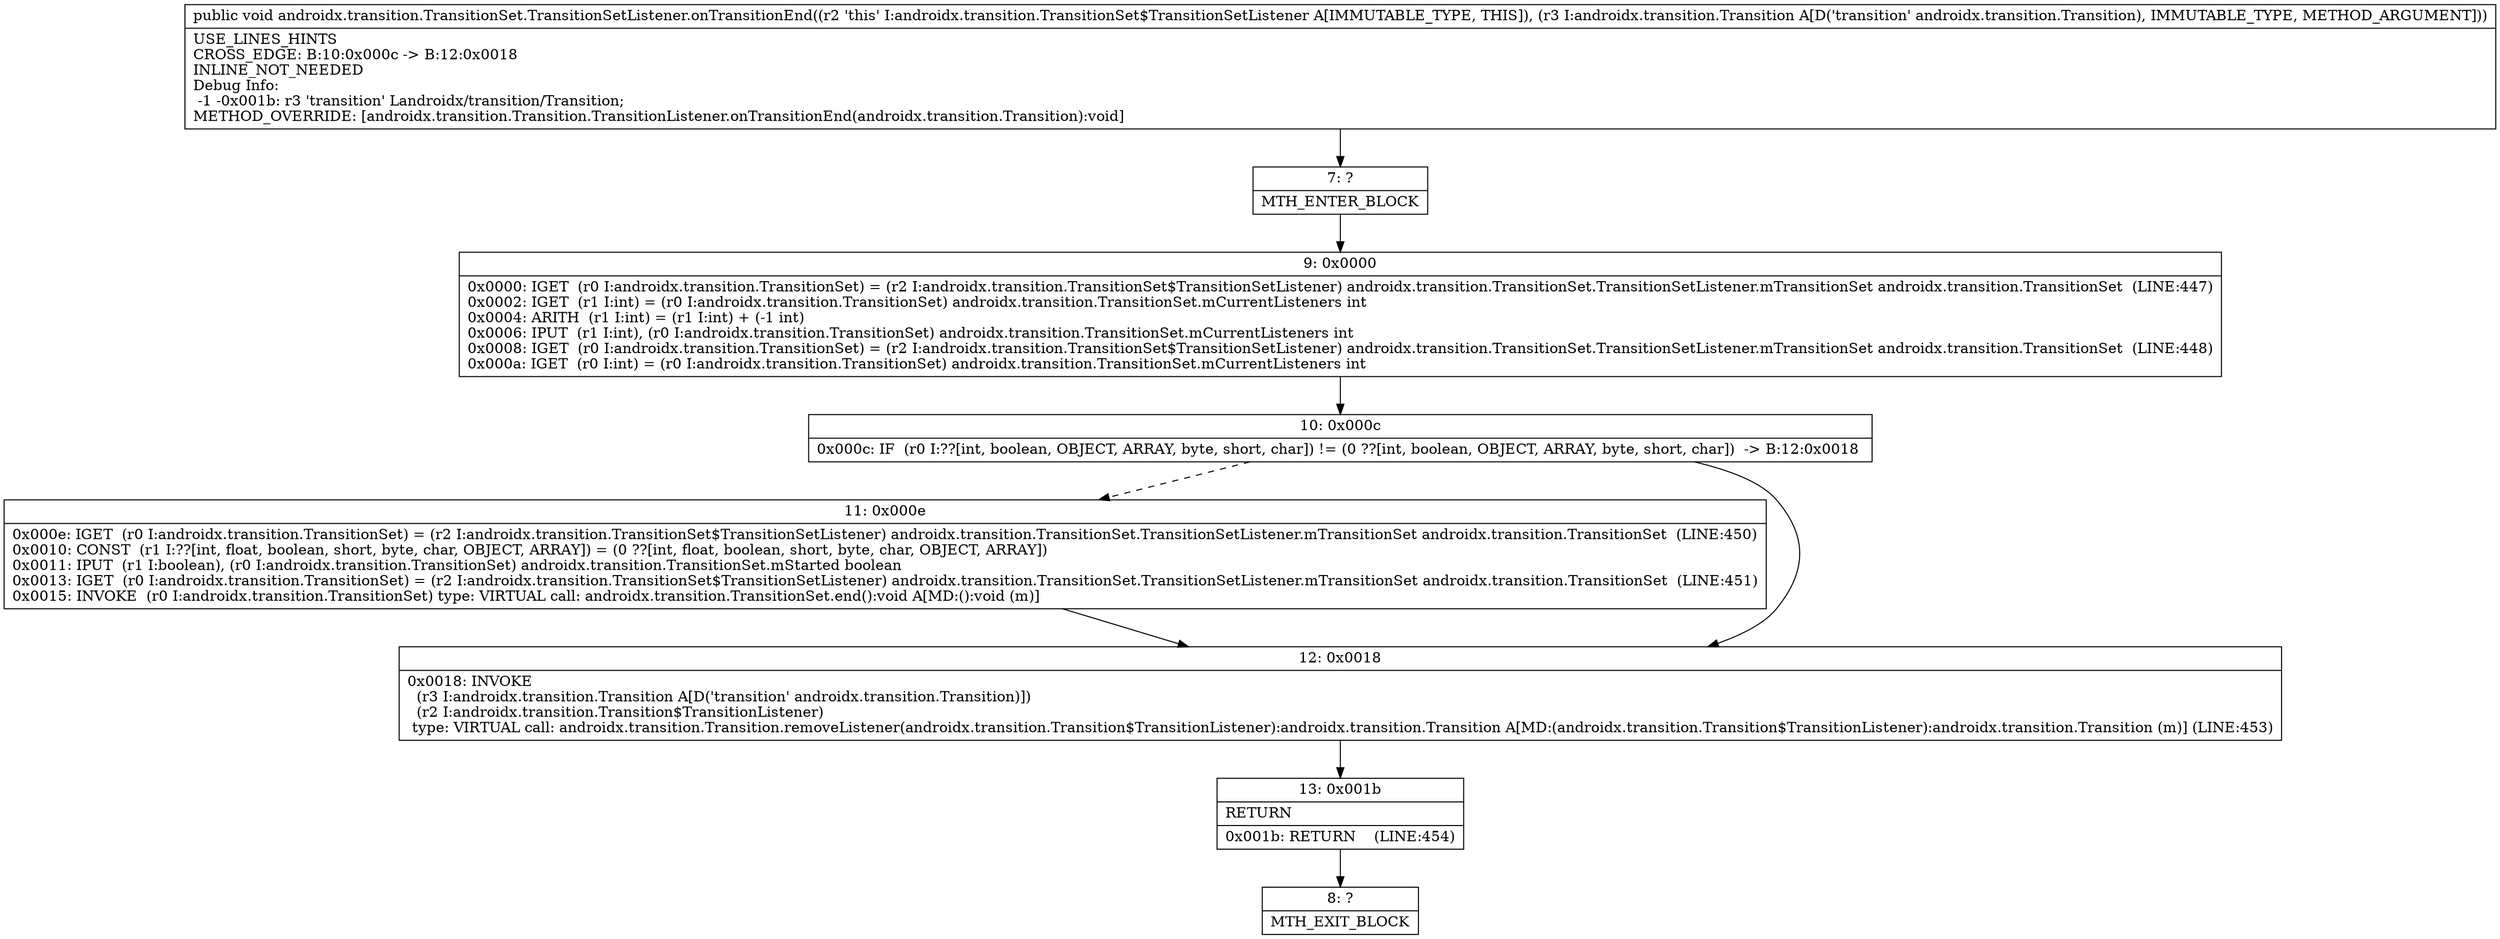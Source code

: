 digraph "CFG forandroidx.transition.TransitionSet.TransitionSetListener.onTransitionEnd(Landroidx\/transition\/Transition;)V" {
Node_7 [shape=record,label="{7\:\ ?|MTH_ENTER_BLOCK\l}"];
Node_9 [shape=record,label="{9\:\ 0x0000|0x0000: IGET  (r0 I:androidx.transition.TransitionSet) = (r2 I:androidx.transition.TransitionSet$TransitionSetListener) androidx.transition.TransitionSet.TransitionSetListener.mTransitionSet androidx.transition.TransitionSet  (LINE:447)\l0x0002: IGET  (r1 I:int) = (r0 I:androidx.transition.TransitionSet) androidx.transition.TransitionSet.mCurrentListeners int \l0x0004: ARITH  (r1 I:int) = (r1 I:int) + (\-1 int) \l0x0006: IPUT  (r1 I:int), (r0 I:androidx.transition.TransitionSet) androidx.transition.TransitionSet.mCurrentListeners int \l0x0008: IGET  (r0 I:androidx.transition.TransitionSet) = (r2 I:androidx.transition.TransitionSet$TransitionSetListener) androidx.transition.TransitionSet.TransitionSetListener.mTransitionSet androidx.transition.TransitionSet  (LINE:448)\l0x000a: IGET  (r0 I:int) = (r0 I:androidx.transition.TransitionSet) androidx.transition.TransitionSet.mCurrentListeners int \l}"];
Node_10 [shape=record,label="{10\:\ 0x000c|0x000c: IF  (r0 I:??[int, boolean, OBJECT, ARRAY, byte, short, char]) != (0 ??[int, boolean, OBJECT, ARRAY, byte, short, char])  \-\> B:12:0x0018 \l}"];
Node_11 [shape=record,label="{11\:\ 0x000e|0x000e: IGET  (r0 I:androidx.transition.TransitionSet) = (r2 I:androidx.transition.TransitionSet$TransitionSetListener) androidx.transition.TransitionSet.TransitionSetListener.mTransitionSet androidx.transition.TransitionSet  (LINE:450)\l0x0010: CONST  (r1 I:??[int, float, boolean, short, byte, char, OBJECT, ARRAY]) = (0 ??[int, float, boolean, short, byte, char, OBJECT, ARRAY]) \l0x0011: IPUT  (r1 I:boolean), (r0 I:androidx.transition.TransitionSet) androidx.transition.TransitionSet.mStarted boolean \l0x0013: IGET  (r0 I:androidx.transition.TransitionSet) = (r2 I:androidx.transition.TransitionSet$TransitionSetListener) androidx.transition.TransitionSet.TransitionSetListener.mTransitionSet androidx.transition.TransitionSet  (LINE:451)\l0x0015: INVOKE  (r0 I:androidx.transition.TransitionSet) type: VIRTUAL call: androidx.transition.TransitionSet.end():void A[MD:():void (m)]\l}"];
Node_12 [shape=record,label="{12\:\ 0x0018|0x0018: INVOKE  \l  (r3 I:androidx.transition.Transition A[D('transition' androidx.transition.Transition)])\l  (r2 I:androidx.transition.Transition$TransitionListener)\l type: VIRTUAL call: androidx.transition.Transition.removeListener(androidx.transition.Transition$TransitionListener):androidx.transition.Transition A[MD:(androidx.transition.Transition$TransitionListener):androidx.transition.Transition (m)] (LINE:453)\l}"];
Node_13 [shape=record,label="{13\:\ 0x001b|RETURN\l|0x001b: RETURN    (LINE:454)\l}"];
Node_8 [shape=record,label="{8\:\ ?|MTH_EXIT_BLOCK\l}"];
MethodNode[shape=record,label="{public void androidx.transition.TransitionSet.TransitionSetListener.onTransitionEnd((r2 'this' I:androidx.transition.TransitionSet$TransitionSetListener A[IMMUTABLE_TYPE, THIS]), (r3 I:androidx.transition.Transition A[D('transition' androidx.transition.Transition), IMMUTABLE_TYPE, METHOD_ARGUMENT]))  | USE_LINES_HINTS\lCROSS_EDGE: B:10:0x000c \-\> B:12:0x0018\lINLINE_NOT_NEEDED\lDebug Info:\l  \-1 \-0x001b: r3 'transition' Landroidx\/transition\/Transition;\lMETHOD_OVERRIDE: [androidx.transition.Transition.TransitionListener.onTransitionEnd(androidx.transition.Transition):void]\l}"];
MethodNode -> Node_7;Node_7 -> Node_9;
Node_9 -> Node_10;
Node_10 -> Node_11[style=dashed];
Node_10 -> Node_12;
Node_11 -> Node_12;
Node_12 -> Node_13;
Node_13 -> Node_8;
}

